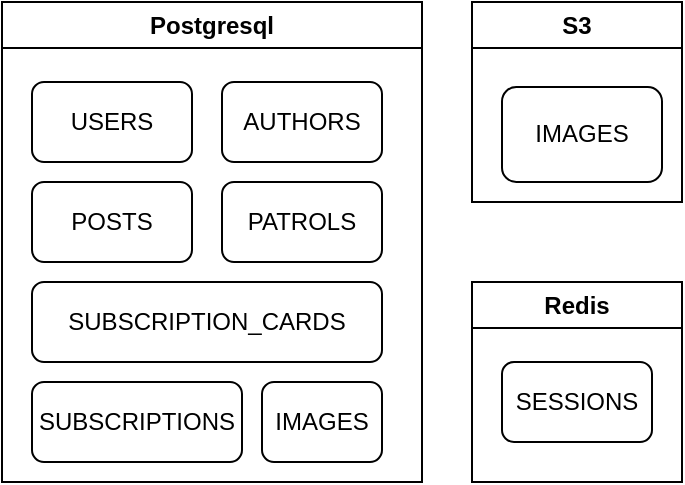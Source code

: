 <mxfile version="21.3.2" type="github">
  <diagram name="Страница 1" id="_mejZS6ALdZnEdtFayfQ">
    <mxGraphModel dx="1420" dy="521" grid="1" gridSize="10" guides="1" tooltips="1" connect="1" arrows="1" fold="1" page="1" pageScale="1" pageWidth="1169" pageHeight="827" math="0" shadow="0">
      <root>
        <mxCell id="0" />
        <mxCell id="1" parent="0" />
        <mxCell id="8MpuRsiZ68WDf6vqScUq-19" value="S3" style="swimlane;whiteSpace=wrap;html=1;" vertex="1" parent="1">
          <mxGeometry x="535" y="20" width="105" height="100" as="geometry" />
        </mxCell>
        <mxCell id="8MpuRsiZ68WDf6vqScUq-22" value="IMAGES" style="rounded=1;whiteSpace=wrap;html=1;" vertex="1" parent="8MpuRsiZ68WDf6vqScUq-19">
          <mxGeometry x="15" y="42.5" width="80" height="47.5" as="geometry" />
        </mxCell>
        <mxCell id="8MpuRsiZ68WDf6vqScUq-20" value="Redis" style="swimlane;whiteSpace=wrap;html=1;" vertex="1" parent="1">
          <mxGeometry x="535" y="160" width="105" height="100" as="geometry" />
        </mxCell>
        <mxCell id="8MpuRsiZ68WDf6vqScUq-21" value="SESSIONS" style="rounded=1;whiteSpace=wrap;html=1;" vertex="1" parent="8MpuRsiZ68WDf6vqScUq-20">
          <mxGeometry x="15" y="40" width="75" height="40" as="geometry" />
        </mxCell>
        <mxCell id="8MpuRsiZ68WDf6vqScUq-18" value="Postgresql" style="swimlane;whiteSpace=wrap;html=1;glass=0;fillStyle=auto;fixDash=0;backgroundOutline=0;comic=0;enumerate=0;moveCells=0;separatorColor=none;noLabel=0;" vertex="1" parent="1">
          <mxGeometry x="300" y="20" width="210" height="240" as="geometry" />
        </mxCell>
        <mxCell id="8MpuRsiZ68WDf6vqScUq-23" value="USERS" style="rounded=1;whiteSpace=wrap;html=1;" vertex="1" parent="8MpuRsiZ68WDf6vqScUq-18">
          <mxGeometry x="15" y="40" width="80" height="40" as="geometry" />
        </mxCell>
        <mxCell id="8MpuRsiZ68WDf6vqScUq-24" value="AUTHORS" style="rounded=1;whiteSpace=wrap;html=1;" vertex="1" parent="8MpuRsiZ68WDf6vqScUq-18">
          <mxGeometry x="110" y="40" width="80" height="40" as="geometry" />
        </mxCell>
        <mxCell id="8MpuRsiZ68WDf6vqScUq-26" value="POSTS" style="rounded=1;whiteSpace=wrap;html=1;" vertex="1" parent="8MpuRsiZ68WDf6vqScUq-18">
          <mxGeometry x="15" y="90" width="80" height="40" as="geometry" />
        </mxCell>
        <mxCell id="8MpuRsiZ68WDf6vqScUq-31" value="SUBSCRIPTIONS" style="rounded=1;whiteSpace=wrap;html=1;" vertex="1" parent="8MpuRsiZ68WDf6vqScUq-18">
          <mxGeometry x="15" y="190" width="105" height="40" as="geometry" />
        </mxCell>
        <mxCell id="8MpuRsiZ68WDf6vqScUq-32" value="PATROLS" style="rounded=1;whiteSpace=wrap;html=1;" vertex="1" parent="8MpuRsiZ68WDf6vqScUq-18">
          <mxGeometry x="110" y="90" width="80" height="40" as="geometry" />
        </mxCell>
        <mxCell id="8MpuRsiZ68WDf6vqScUq-33" value="SUBSCRIPTION_CARDS" style="rounded=1;whiteSpace=wrap;html=1;" vertex="1" parent="8MpuRsiZ68WDf6vqScUq-18">
          <mxGeometry x="15" y="140" width="175" height="40" as="geometry" />
        </mxCell>
        <mxCell id="8MpuRsiZ68WDf6vqScUq-47" value="IMAGES" style="rounded=1;whiteSpace=wrap;html=1;" vertex="1" parent="8MpuRsiZ68WDf6vqScUq-18">
          <mxGeometry x="130" y="190" width="60" height="40" as="geometry" />
        </mxCell>
      </root>
    </mxGraphModel>
  </diagram>
</mxfile>
